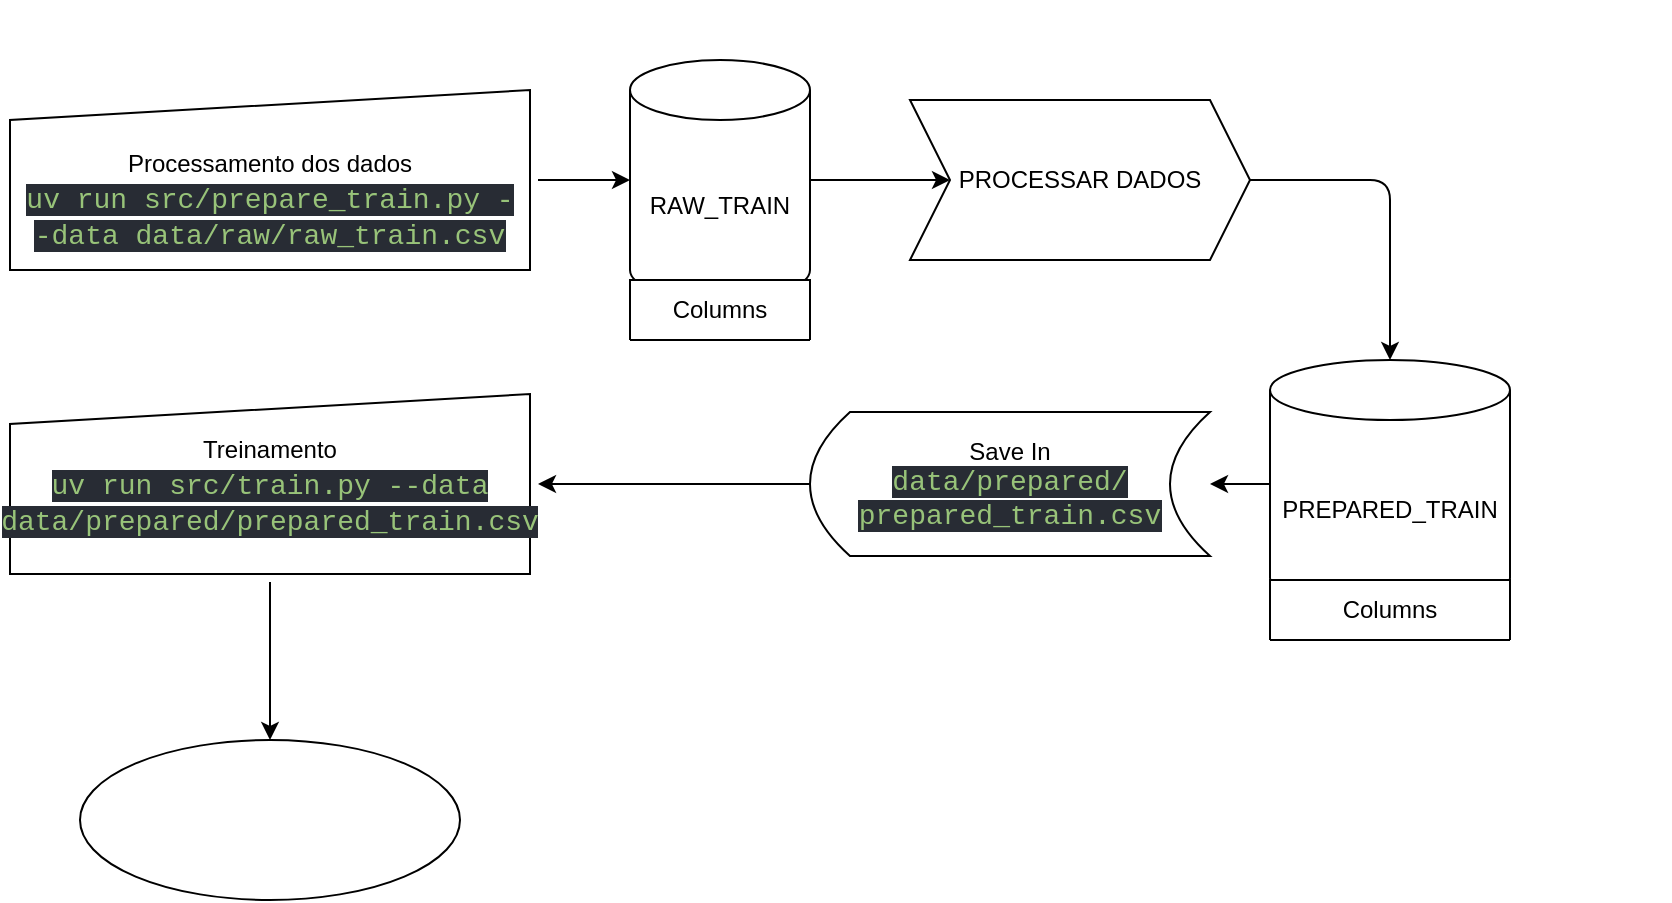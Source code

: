 <mxfile>
    <diagram id="ukvEiVtwEQupDZJ_QoLv" name="Página-1">
        <mxGraphModel dx="1212" dy="587" grid="1" gridSize="10" guides="1" tooltips="1" connect="1" arrows="1" fold="1" page="1" pageScale="1" pageWidth="1169" pageHeight="827" math="0" shadow="0">
            <root>
                <mxCell id="0"/>
                <mxCell id="1" parent="0"/>
                <mxCell id="17" value="" style="edgeStyle=none;html=1;" edge="1" parent="1" source="8" target="9">
                    <mxGeometry relative="1" as="geometry"/>
                </mxCell>
                <mxCell id="8" value="&lt;p style=&quot;line-height: 150%;&quot;&gt;&lt;br&gt;Processamento dos dados&lt;span style=&quot;color: rgb(152, 195, 121); font-family: Consolas, &amp;quot;Courier New&amp;quot;, monospace; font-size: 14px; text-align: left; background-color: rgb(40, 44, 52);&quot;&gt;&lt;br&gt;uv run src/prepare_train.py --data data/raw/raw_train.csv&lt;/span&gt;&lt;/p&gt;" style="shape=manualInput;whiteSpace=wrap;html=1;dashed=0;size=15;perimeterSpacing=4;spacingLeft=4;spacingRight=4;" vertex="1" parent="1">
                    <mxGeometry x="130" y="145" width="260" height="90" as="geometry"/>
                </mxCell>
                <mxCell id="15" value="" style="group" vertex="1" connectable="0" parent="1">
                    <mxGeometry x="440" y="100" width="290" height="420" as="geometry"/>
                </mxCell>
                <mxCell id="9" value="RAW_TRAIN" style="shape=cylinder3;whiteSpace=wrap;html=1;boundedLbl=1;backgroundOutline=1;size=15;" vertex="1" parent="15">
                    <mxGeometry y="30" width="90" height="120" as="geometry"/>
                </mxCell>
                <mxCell id="10" value="Columns" style="swimlane;fontStyle=0;childLayout=stackLayout;horizontal=1;startSize=30;horizontalStack=0;resizeParent=1;resizeParentMax=0;resizeLast=0;collapsible=1;marginBottom=0;whiteSpace=wrap;html=1;" vertex="1" collapsed="1" parent="15">
                    <mxGeometry y="140" width="90" height="30" as="geometry">
                        <mxRectangle y="140" width="190" height="90" as="alternateBounds"/>
                    </mxGeometry>
                </mxCell>
                <mxCell id="11" value="&lt;div style=&quot;color: rgb(171, 178, 191); background-color: rgb(40, 44, 52); font-family: Consolas, &amp;quot;Courier New&amp;quot;, monospace; font-size: 14px; line-height: 19px;&quot;&gt;GL_LINE_DESCRIPTION&amp;lt;str&amp;gt;&lt;/div&gt;" style="text;strokeColor=none;fillColor=none;align=left;verticalAlign=middle;spacingLeft=4;spacingRight=4;overflow=hidden;points=[[0,0.5],[1,0.5]];portConstraint=eastwest;rotatable=0;whiteSpace=wrap;html=1;" vertex="1" parent="10">
                    <mxGeometry y="30" width="190" height="30" as="geometry"/>
                </mxCell>
                <mxCell id="12" value="&lt;span style=&quot;color: rgb(171, 178, 191); font-family: Consolas, &amp;quot;Courier New&amp;quot;, monospace; font-size: 14px; background-color: rgb(40, 44, 52);&quot;&gt;NAME&amp;lt;str&amp;gt;&lt;/span&gt;" style="text;strokeColor=none;fillColor=none;align=left;verticalAlign=middle;spacingLeft=4;spacingRight=4;overflow=hidden;points=[[0,0.5],[1,0.5]];portConstraint=eastwest;rotatable=0;whiteSpace=wrap;html=1;" vertex="1" parent="10">
                    <mxGeometry y="60" width="190" height="30" as="geometry"/>
                </mxCell>
                <mxCell id="36" value="Save In&lt;br&gt;&lt;span style=&quot;color: rgb(152, 195, 121); font-family: Consolas, &amp;quot;Courier New&amp;quot;, monospace; font-size: 14px; text-align: left; background-color: rgb(40, 44, 52);&quot;&gt;data/prepared/&lt;br&gt;prepared_train.csv&lt;/span&gt;" style="shape=dataStorage;whiteSpace=wrap;html=1;fixedSize=1;" vertex="1" parent="15">
                    <mxGeometry x="90" y="206" width="200" height="72" as="geometry"/>
                </mxCell>
                <mxCell id="28" style="edgeStyle=none;html=1;exitX=1;exitY=0.5;exitDx=0;exitDy=0;entryX=0.5;entryY=0;entryDx=0;entryDy=0;entryPerimeter=0;" edge="1" parent="1" source="25" target="27">
                    <mxGeometry relative="1" as="geometry">
                        <Array as="points">
                            <mxPoint x="820" y="190"/>
                        </Array>
                    </mxGeometry>
                </mxCell>
                <mxCell id="25" value="PROCESSAR DADOS" style="shape=step;perimeter=stepPerimeter;whiteSpace=wrap;html=1;fixedSize=1;" vertex="1" parent="1">
                    <mxGeometry x="580" y="150" width="170" height="80" as="geometry"/>
                </mxCell>
                <mxCell id="26" value="" style="edgeStyle=none;html=1;" edge="1" parent="1" source="9" target="25">
                    <mxGeometry relative="1" as="geometry"/>
                </mxCell>
                <mxCell id="35" value="" style="group" vertex="1" connectable="0" parent="1">
                    <mxGeometry x="760" y="280" width="200" height="260" as="geometry"/>
                </mxCell>
                <mxCell id="27" value="PREPARED_TRAIN" style="shape=cylinder3;whiteSpace=wrap;html=1;boundedLbl=1;backgroundOutline=1;size=15;spacingRight=4;spacingLeft=4;" vertex="1" parent="35">
                    <mxGeometry width="120" height="124" as="geometry"/>
                </mxCell>
                <mxCell id="29" value="Columns" style="swimlane;fontStyle=0;childLayout=stackLayout;horizontal=1;startSize=30;horizontalStack=0;resizeParent=1;resizeParentMax=0;resizeLast=0;collapsible=1;marginBottom=0;whiteSpace=wrap;html=1;" vertex="1" collapsed="1" parent="35">
                    <mxGeometry y="110" width="120" height="30" as="geometry">
                        <mxRectangle y="110" width="200" height="150" as="alternateBounds"/>
                    </mxGeometry>
                </mxCell>
                <mxCell id="30" value="&lt;span style=&quot;color: rgb(171, 178, 191); font-family: Consolas, &amp;quot;Courier New&amp;quot;, monospace; font-size: 14px; background-color: rgb(40, 44, 52);&quot;&gt;GL_LINE_DESCRIPTION&amp;lt;str&amp;gt;&lt;/span&gt;" style="text;strokeColor=none;fillColor=none;align=left;verticalAlign=middle;spacingLeft=4;spacingRight=4;overflow=hidden;points=[[0,0.5],[1,0.5]];portConstraint=eastwest;rotatable=0;whiteSpace=wrap;html=1;" vertex="1" parent="29">
                    <mxGeometry y="30" width="200" height="30" as="geometry"/>
                </mxCell>
                <mxCell id="31" value="&lt;span style=&quot;color: rgb(171, 178, 191); font-family: Consolas, &amp;quot;Courier New&amp;quot;, monospace; font-size: 14px; background-color: rgb(40, 44, 52);&quot;&gt;FIRST_CHARACTER&amp;lt;int&amp;gt;&lt;/span&gt;" style="text;strokeColor=none;fillColor=none;align=left;verticalAlign=middle;spacingLeft=4;spacingRight=4;overflow=hidden;points=[[0,0.5],[1,0.5]];portConstraint=eastwest;rotatable=0;whiteSpace=wrap;html=1;" vertex="1" parent="29">
                    <mxGeometry y="60" width="200" height="30" as="geometry"/>
                </mxCell>
                <mxCell id="32" value="&lt;span style=&quot;color: rgb(171, 178, 191); font-family: Consolas, &amp;quot;Courier New&amp;quot;, monospace; font-size: 14px; background-color: rgb(40, 44, 52);&quot;&gt;LAST_CHARACTER&amp;lt;int&amp;gt;&lt;/span&gt;" style="text;strokeColor=none;fillColor=none;align=left;verticalAlign=middle;spacingLeft=4;spacingRight=4;overflow=hidden;points=[[0,0.5],[1,0.5]];portConstraint=eastwest;rotatable=0;whiteSpace=wrap;html=1;" vertex="1" parent="29">
                    <mxGeometry y="90" width="200" height="30" as="geometry"/>
                </mxCell>
                <mxCell id="34" value="&lt;span style=&quot;color: rgb(171, 178, 191); font-family: Consolas, &amp;quot;Courier New&amp;quot;, monospace; font-size: 14px; background-color: rgb(40, 44, 52);&quot;&gt;ENTITY_TYPE&amp;lt;str&amp;gt;&lt;/span&gt;" style="text;strokeColor=none;fillColor=none;align=left;verticalAlign=middle;spacingLeft=4;spacingRight=4;overflow=hidden;points=[[0,0.5],[1,0.5]];portConstraint=eastwest;rotatable=0;whiteSpace=wrap;html=1;" vertex="1" parent="29">
                    <mxGeometry y="120" width="200" height="30" as="geometry"/>
                </mxCell>
                <mxCell id="39" value="" style="edgeStyle=none;html=1;" edge="1" parent="1" source="27" target="36">
                    <mxGeometry relative="1" as="geometry"/>
                </mxCell>
                <mxCell id="50" style="edgeStyle=none;html=1;exitX=0.5;exitY=1;exitDx=0;exitDy=0;fontColor=#FFFFFF;" edge="1" parent="1" source="40" target="49">
                    <mxGeometry relative="1" as="geometry"/>
                </mxCell>
                <mxCell id="40" value="&lt;p style=&quot;line-height: 150%;&quot;&gt;Treinamento&lt;br&gt;&lt;span style=&quot;color: rgb(152, 195, 121); font-family: Consolas, &amp;quot;Courier New&amp;quot;, monospace; font-size: 14px; text-align: left; background-color: rgb(40, 44, 52);&quot;&gt;uv run src/train.py --data data/prepared/prepared_train.csv&lt;/span&gt;&lt;/p&gt;" style="shape=manualInput;whiteSpace=wrap;html=1;dashed=0;size=15;perimeterSpacing=4;spacingLeft=4;spacingRight=4;" vertex="1" parent="1">
                    <mxGeometry x="130" y="297" width="260" height="90" as="geometry"/>
                </mxCell>
                <mxCell id="41" value="" style="edgeStyle=none;html=1;" edge="1" parent="1" source="36" target="40">
                    <mxGeometry relative="1" as="geometry"/>
                </mxCell>
                <mxCell id="49" value="&lt;font color=&quot;#ffffff&quot;&gt;Treinamento Finalizado&lt;/font&gt;" style="ellipse;whiteSpace=wrap;html=1;labelBackgroundColor=none;fontColor=none;" vertex="1" parent="1">
                    <mxGeometry x="165" y="470" width="190" height="80" as="geometry"/>
                </mxCell>
            </root>
        </mxGraphModel>
    </diagram>
</mxfile>
